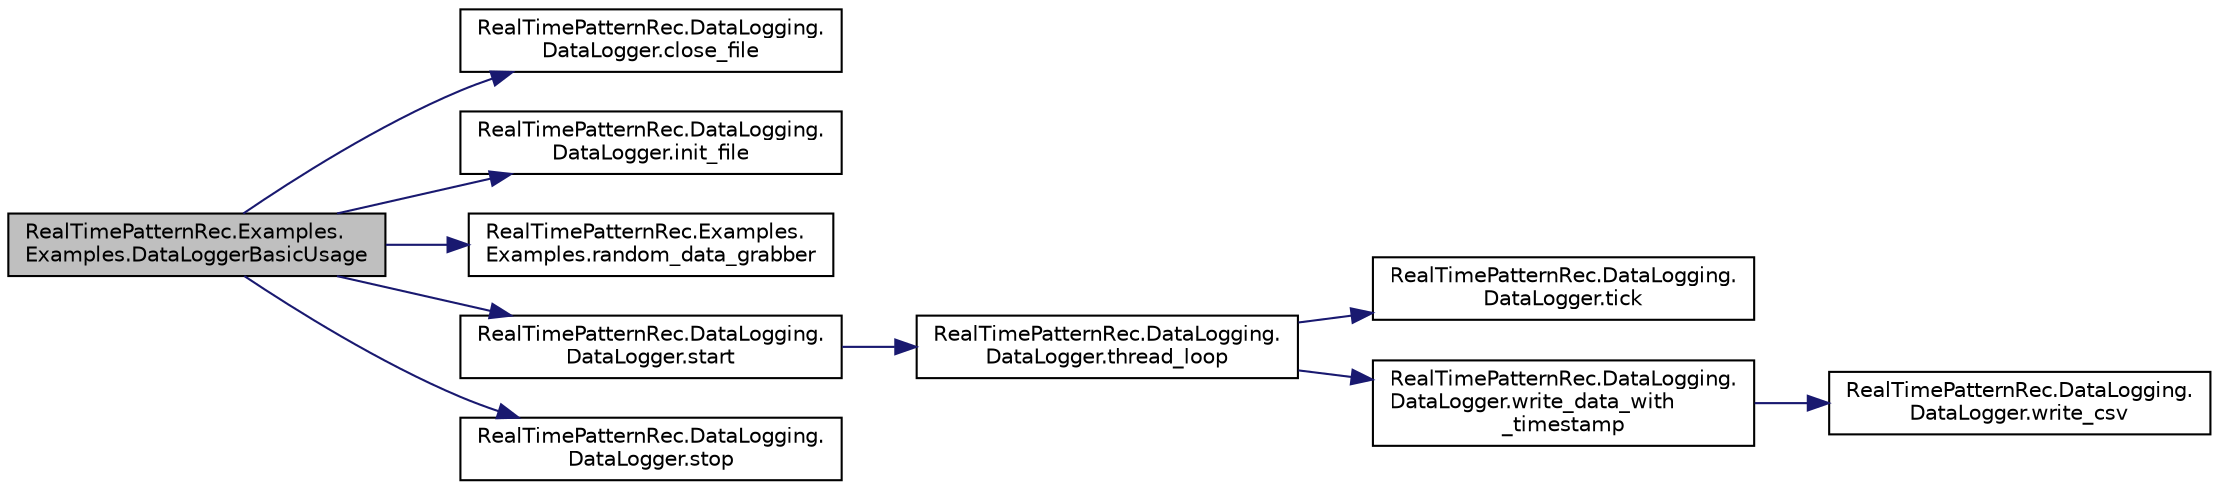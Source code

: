 digraph "RealTimePatternRec.Examples.Examples.DataLoggerBasicUsage"
{
 // LATEX_PDF_SIZE
  edge [fontname="Helvetica",fontsize="10",labelfontname="Helvetica",labelfontsize="10"];
  node [fontname="Helvetica",fontsize="10",shape=record];
  rankdir="LR";
  Node1 [label="RealTimePatternRec.Examples.\lExamples.DataLoggerBasicUsage",height=0.2,width=0.4,color="black", fillcolor="grey75", style="filled", fontcolor="black",tooltip=" "];
  Node1 -> Node2 [color="midnightblue",fontsize="10",style="solid",fontname="Helvetica"];
  Node2 [label="RealTimePatternRec.DataLogging.\lDataLogger.close_file",height=0.2,width=0.4,color="black", fillcolor="white", style="filled",URL="$class_real_time_pattern_rec_1_1_data_logging_1_1_data_logger.html#a96e88d0bf55bb6c140deb4a4567fd57f",tooltip="closes file stream writer"];
  Node1 -> Node3 [color="midnightblue",fontsize="10",style="solid",fontname="Helvetica"];
  Node3 [label="RealTimePatternRec.DataLogging.\lDataLogger.init_file",height=0.2,width=0.4,color="black", fillcolor="white", style="filled",URL="$class_real_time_pattern_rec_1_1_data_logging_1_1_data_logger.html#a0d8c699c37dc22d6f5e43df512852ee1",tooltip="initiates file stream writer"];
  Node1 -> Node4 [color="midnightblue",fontsize="10",style="solid",fontname="Helvetica"];
  Node4 [label="RealTimePatternRec.Examples.\lExamples.random_data_grabber",height=0.2,width=0.4,color="black", fillcolor="white", style="filled",URL="$class_real_time_pattern_rec_1_1_examples_1_1_examples.html#ae82e38363195d86038444a808280e68d",tooltip=" "];
  Node1 -> Node5 [color="midnightblue",fontsize="10",style="solid",fontname="Helvetica"];
  Node5 [label="RealTimePatternRec.DataLogging.\lDataLogger.start",height=0.2,width=0.4,color="black", fillcolor="white", style="filled",URL="$class_real_time_pattern_rec_1_1_data_logging_1_1_data_logger.html#aa06a1b07ca8c96e97a08683403dc2835",tooltip="starts data grabbing thread"];
  Node5 -> Node6 [color="midnightblue",fontsize="10",style="solid",fontname="Helvetica"];
  Node6 [label="RealTimePatternRec.DataLogging.\lDataLogger.thread_loop",height=0.2,width=0.4,color="black", fillcolor="white", style="filled",URL="$class_real_time_pattern_rec_1_1_data_logging_1_1_data_logger.html#ab2cd46788888568fe9a4a5ae1c396f32",tooltip="main loop for logging thread. waits till sample frequency specified delay before grabbing data and wr..."];
  Node6 -> Node7 [color="midnightblue",fontsize="10",style="solid",fontname="Helvetica"];
  Node7 [label="RealTimePatternRec.DataLogging.\lDataLogger.tick",height=0.2,width=0.4,color="black", fillcolor="white", style="filled",URL="$class_real_time_pattern_rec_1_1_data_logging_1_1_data_logger.html#a9765476ccd8ca6dcd437a370f32ea3f4",tooltip="updates stopwatch and flips timeflag if enough time has passed to log another value"];
  Node6 -> Node8 [color="midnightblue",fontsize="10",style="solid",fontname="Helvetica"];
  Node8 [label="RealTimePatternRec.DataLogging.\lDataLogger.write_data_with\l_timestamp",height=0.2,width=0.4,color="black", fillcolor="white", style="filled",URL="$class_real_time_pattern_rec_1_1_data_logging_1_1_data_logger.html#ae49c4de5079f2382e4666d4daacb5ec4",tooltip="writes timestamp before writing data as comma seperated value"];
  Node8 -> Node9 [color="midnightblue",fontsize="10",style="solid",fontname="Helvetica"];
  Node9 [label="RealTimePatternRec.DataLogging.\lDataLogger.write_csv",height=0.2,width=0.4,color="black", fillcolor="white", style="filled",URL="$class_real_time_pattern_rec_1_1_data_logging_1_1_data_logger.html#a5155b6a7e37005050f7d4a1e47643ae7",tooltip="writes data to file as comma seperated values"];
  Node1 -> Node10 [color="midnightblue",fontsize="10",style="solid",fontname="Helvetica"];
  Node10 [label="RealTimePatternRec.DataLogging.\lDataLogger.stop",height=0.2,width=0.4,color="black", fillcolor="white", style="filled",URL="$class_real_time_pattern_rec_1_1_data_logging_1_1_data_logger.html#a1cdc5675a0abe46ef2174985374a7d5a",tooltip="kills thread if thread is currently running"];
}
